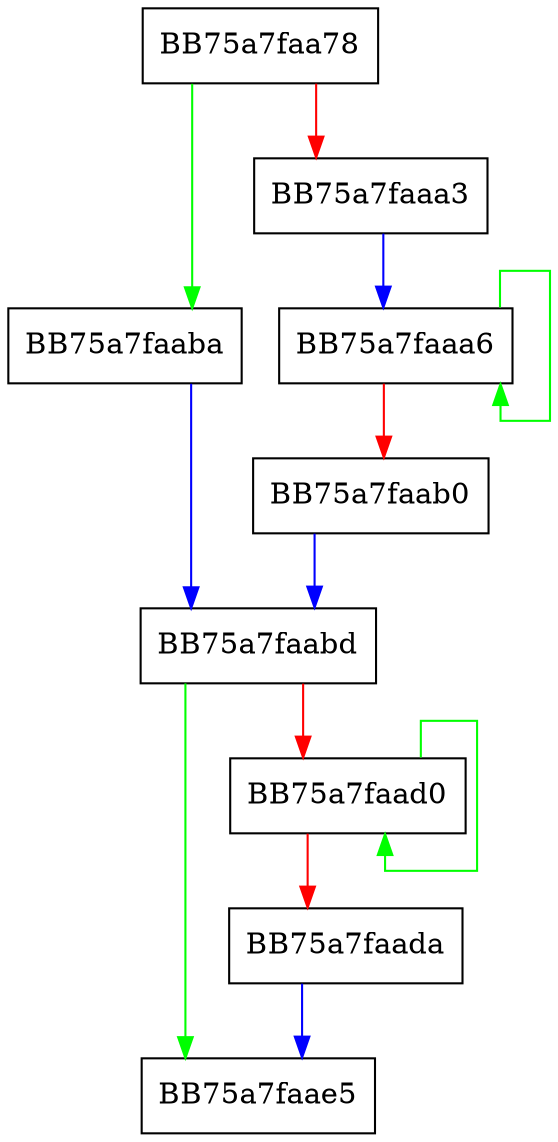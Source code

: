 digraph WPP_SF_iiSS {
  node [shape="box"];
  graph [splines=ortho];
  BB75a7faa78 -> BB75a7faaba [color="green"];
  BB75a7faa78 -> BB75a7faaa3 [color="red"];
  BB75a7faaa3 -> BB75a7faaa6 [color="blue"];
  BB75a7faaa6 -> BB75a7faaa6 [color="green"];
  BB75a7faaa6 -> BB75a7faab0 [color="red"];
  BB75a7faab0 -> BB75a7faabd [color="blue"];
  BB75a7faaba -> BB75a7faabd [color="blue"];
  BB75a7faabd -> BB75a7faae5 [color="green"];
  BB75a7faabd -> BB75a7faad0 [color="red"];
  BB75a7faad0 -> BB75a7faad0 [color="green"];
  BB75a7faad0 -> BB75a7faada [color="red"];
  BB75a7faada -> BB75a7faae5 [color="blue"];
}